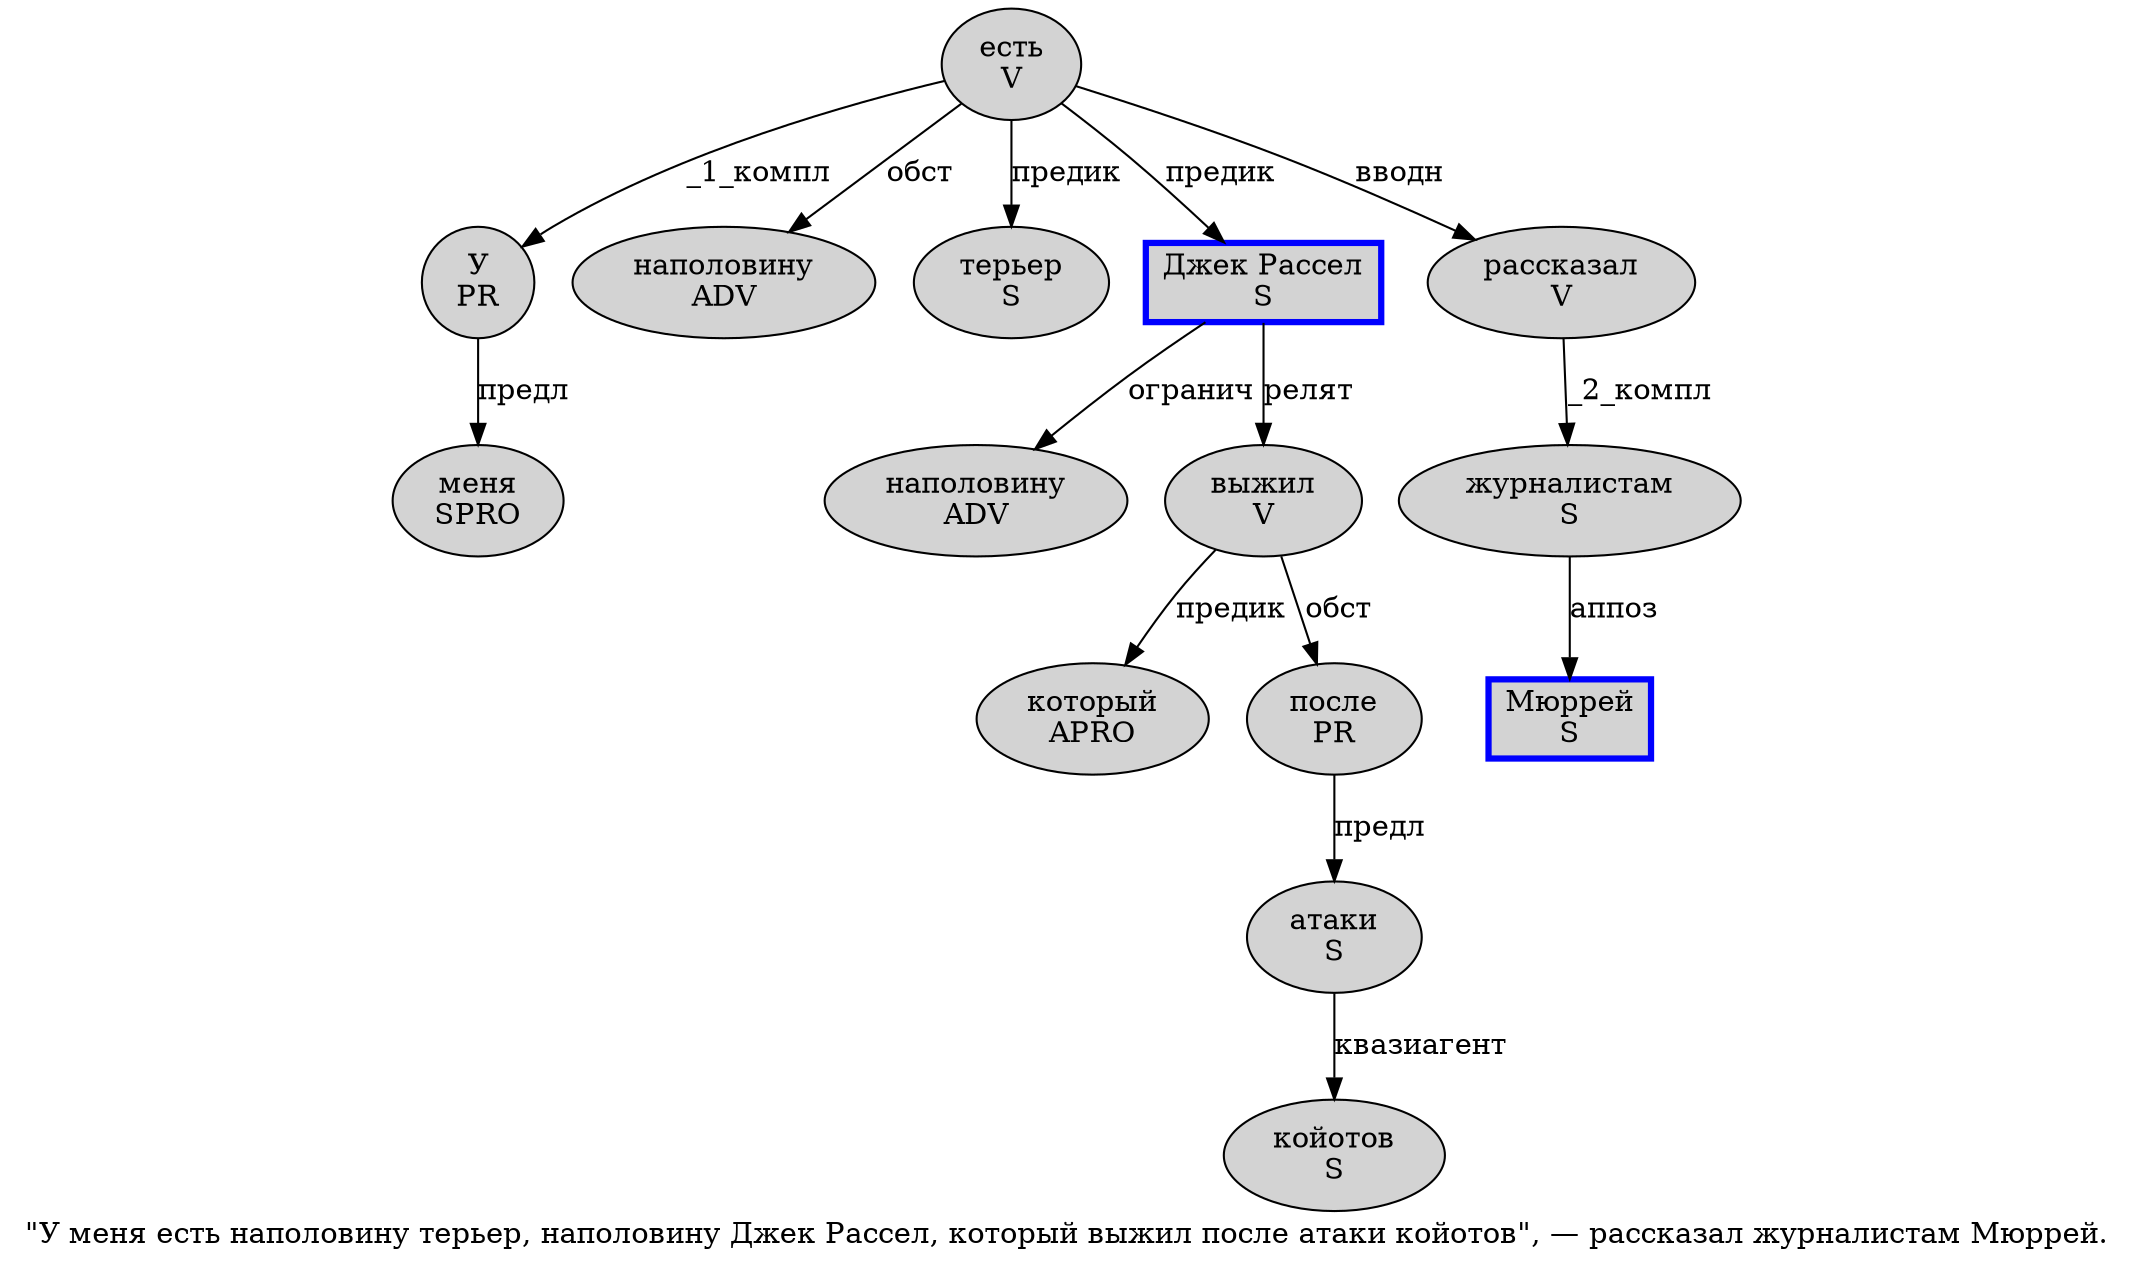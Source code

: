 digraph SENTENCE_1606 {
	graph [label="\"У меня есть наполовину терьер, наполовину Джек Рассел, который выжил после атаки койотов\", — рассказал журналистам Мюррей."]
	node [style=filled]
		1 [label="У
PR" color="" fillcolor=lightgray penwidth=1 shape=ellipse]
		2 [label="меня
SPRO" color="" fillcolor=lightgray penwidth=1 shape=ellipse]
		3 [label="есть
V" color="" fillcolor=lightgray penwidth=1 shape=ellipse]
		4 [label="наполовину
ADV" color="" fillcolor=lightgray penwidth=1 shape=ellipse]
		5 [label="терьер
S" color="" fillcolor=lightgray penwidth=1 shape=ellipse]
		7 [label="наполовину
ADV" color="" fillcolor=lightgray penwidth=1 shape=ellipse]
		8 [label="Джек Рассел
S" color=blue fillcolor=lightgray penwidth=3 shape=box]
		10 [label="который
APRO" color="" fillcolor=lightgray penwidth=1 shape=ellipse]
		11 [label="выжил
V" color="" fillcolor=lightgray penwidth=1 shape=ellipse]
		12 [label="после
PR" color="" fillcolor=lightgray penwidth=1 shape=ellipse]
		13 [label="атаки
S" color="" fillcolor=lightgray penwidth=1 shape=ellipse]
		14 [label="койотов
S" color="" fillcolor=lightgray penwidth=1 shape=ellipse]
		18 [label="рассказал
V" color="" fillcolor=lightgray penwidth=1 shape=ellipse]
		19 [label="журналистам
S" color="" fillcolor=lightgray penwidth=1 shape=ellipse]
		20 [label="Мюррей
S" color=blue fillcolor=lightgray penwidth=3 shape=box]
			1 -> 2 [label="предл"]
			13 -> 14 [label="квазиагент"]
			19 -> 20 [label="аппоз"]
			3 -> 1 [label="_1_компл"]
			3 -> 4 [label="обст"]
			3 -> 5 [label="предик"]
			3 -> 8 [label="предик"]
			3 -> 18 [label="вводн"]
			8 -> 7 [label="огранич"]
			8 -> 11 [label="релят"]
			11 -> 10 [label="предик"]
			11 -> 12 [label="обст"]
			18 -> 19 [label="_2_компл"]
			12 -> 13 [label="предл"]
}